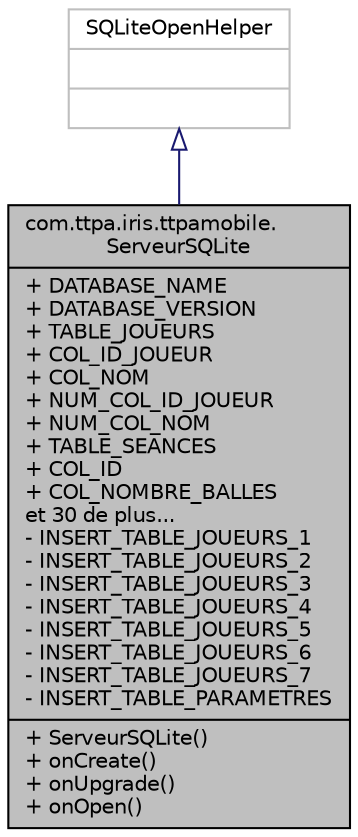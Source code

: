 digraph "com.ttpa.iris.ttpamobile.ServeurSQLite"
{
  bgcolor="transparent";
  edge [fontname="Helvetica",fontsize="10",labelfontname="Helvetica",labelfontsize="10"];
  node [fontname="Helvetica",fontsize="10",shape=record];
  Node1 [label="{com.ttpa.iris.ttpamobile.\lServeurSQLite\n|+ DATABASE_NAME\l+ DATABASE_VERSION\l+ TABLE_JOUEURS\l+ COL_ID_JOUEUR\l+ COL_NOM\l+ NUM_COL_ID_JOUEUR\l+ NUM_COL_NOM\l+ TABLE_SEANCES\l+ COL_ID\l+ COL_NOMBRE_BALLES\let 30 de plus...\l- INSERT_TABLE_JOUEURS_1\l- INSERT_TABLE_JOUEURS_2\l- INSERT_TABLE_JOUEURS_3\l- INSERT_TABLE_JOUEURS_4\l- INSERT_TABLE_JOUEURS_5\l- INSERT_TABLE_JOUEURS_6\l- INSERT_TABLE_JOUEURS_7\l- INSERT_TABLE_PARAMETRES\l|+ ServeurSQLite()\l+ onCreate()\l+ onUpgrade()\l+ onOpen()\l}",height=0.2,width=0.4,color="black", fillcolor="grey75", style="filled", fontcolor="black"];
  Node2 -> Node1 [dir="back",color="midnightblue",fontsize="10",style="solid",arrowtail="onormal",fontname="Helvetica"];
  Node2 [label="{SQLiteOpenHelper\n||}",height=0.2,width=0.4,color="grey75"];
}
